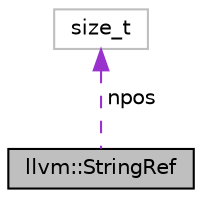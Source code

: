 digraph "llvm::StringRef"
{
 // LATEX_PDF_SIZE
  bgcolor="transparent";
  edge [fontname="Helvetica",fontsize="10",labelfontname="Helvetica",labelfontsize="10"];
  node [fontname="Helvetica",fontsize="10",shape=record];
  Node1 [label="llvm::StringRef",height=0.2,width=0.4,color="black", fillcolor="grey75", style="filled", fontcolor="black",tooltip="StringRef - Represent a constant reference to a string, i.e."];
  Node2 -> Node1 [dir="back",color="darkorchid3",fontsize="10",style="dashed",label=" npos" ,fontname="Helvetica"];
  Node2 [label="size_t",height=0.2,width=0.4,color="grey75",tooltip=" "];
}

